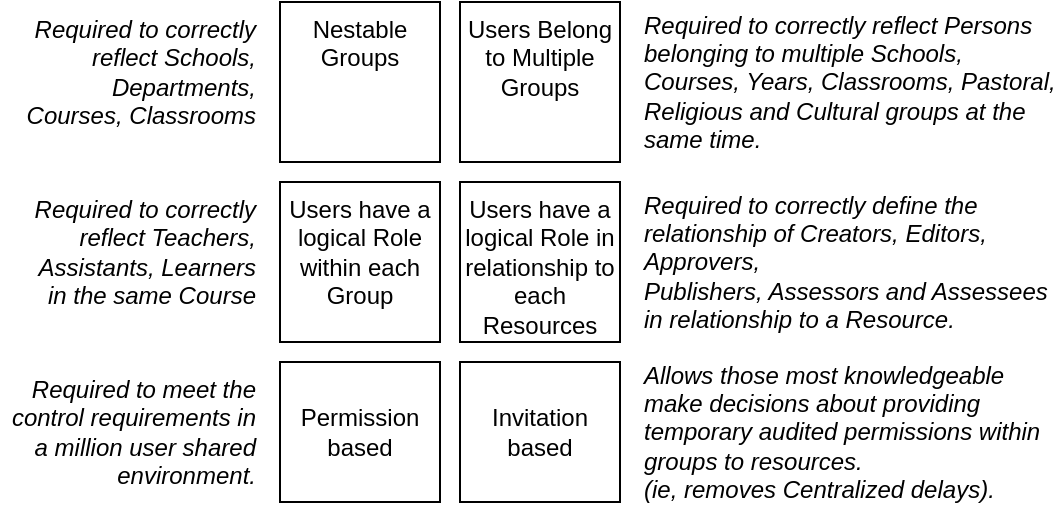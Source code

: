 <mxfile compressed="false" version="20.3.0" type="device">
  <diagram id="1GGxgcg9zpcTlT68tFhP" name="Functionality/Analysis/Capabilities/Users &amp; Group Management">
    <mxGraphModel dx="782" dy="517" grid="1" gridSize="10" guides="1" tooltips="1" connect="1" arrows="1" fold="1" page="1" pageScale="1" pageWidth="827" pageHeight="1169" math="0" shadow="0">
      <root>
        <mxCell id="U2vRWpI0dpXCsrSGyEU3-0" />
        <mxCell id="U2vRWpI0dpXCsrSGyEU3-1" parent="U2vRWpI0dpXCsrSGyEU3-0" />
        <mxCell id="U2vRWpI0dpXCsrSGyEU3-2" value="Users Belong to Multiple Groups" style="rounded=0;whiteSpace=wrap;html=1;fontSize=12;strokeWidth=1;fillColor=none;verticalAlign=top;" parent="U2vRWpI0dpXCsrSGyEU3-1" vertex="1">
          <mxGeometry x="360" y="70" width="80" height="80" as="geometry" />
        </mxCell>
        <mxCell id="U2vRWpI0dpXCsrSGyEU3-3" value="Nestable Groups" style="rounded=0;whiteSpace=wrap;html=1;fontSize=12;strokeWidth=1;fillColor=none;verticalAlign=top;" parent="U2vRWpI0dpXCsrSGyEU3-1" vertex="1">
          <mxGeometry x="270" y="70" width="80" height="80" as="geometry" />
        </mxCell>
        <mxCell id="U2vRWpI0dpXCsrSGyEU3-4" value="Users have a logical Role within each Group" style="rounded=0;whiteSpace=wrap;html=1;fontSize=12;strokeWidth=1;fillColor=none;verticalAlign=top;" parent="U2vRWpI0dpXCsrSGyEU3-1" vertex="1">
          <mxGeometry x="270" y="160" width="80" height="80" as="geometry" />
        </mxCell>
        <mxCell id="U2vRWpI0dpXCsrSGyEU3-9" value="Users have a logical Role in relationship to each Resources" style="rounded=0;whiteSpace=wrap;html=1;fontSize=12;strokeWidth=1;fillColor=none;verticalAlign=top;" parent="U2vRWpI0dpXCsrSGyEU3-1" vertex="1">
          <mxGeometry x="360" y="160" width="80" height="80" as="geometry" />
        </mxCell>
        <mxCell id="RXiOHoOsmugMSRAOVyyB-1" value="Permission based" style="rounded=0;whiteSpace=wrap;html=1;fontSize=12;strokeWidth=1;fillColor=none;verticalAlign=middle;" parent="U2vRWpI0dpXCsrSGyEU3-1" vertex="1">
          <mxGeometry x="270" y="250" width="80" height="70" as="geometry" />
        </mxCell>
        <mxCell id="RXiOHoOsmugMSRAOVyyB-3" value="Invitation based" style="rounded=0;whiteSpace=wrap;html=1;fontSize=12;strokeWidth=1;fillColor=none;verticalAlign=middle;" parent="U2vRWpI0dpXCsrSGyEU3-1" vertex="1">
          <mxGeometry x="360" y="250" width="80" height="70" as="geometry" />
        </mxCell>
        <mxCell id="Ak5vMOKQBrF32ffl_ZrU-1" value="Title" parent="U2vRWpI0dpXCsrSGyEU3-0" visible="0" />
        <mxCell id="RXiOHoOsmugMSRAOVyyB-0" value="&lt;font style=&quot;font-size: 12px&quot;&gt;Diagram: Base System Logical Module - Basic User , Group, Role Capability Requirements - HL&lt;/font&gt;" style="text;strokeColor=none;fillColor=none;html=1;fontSize=12;fontStyle=2;verticalAlign=middle;align=left;shadow=0;glass=0;comic=0;opacity=30;fontColor=#808080;strokeWidth=1;" parent="Ak5vMOKQBrF32ffl_ZrU-1" vertex="1">
          <mxGeometry x="120" y="340" width="560" height="20" as="geometry" />
        </mxCell>
        <mxCell id="Ak5vMOKQBrF32ffl_ZrU-2" value="Notes" parent="U2vRWpI0dpXCsrSGyEU3-0" />
        <mxCell id="U2vRWpI0dpXCsrSGyEU3-5" value="Required to correctly reflect Schools, Departments, Courses, Classrooms" style="rounded=0;whiteSpace=wrap;html=1;fontSize=12;strokeWidth=1;fillColor=none;verticalAlign=top;strokeColor=none;fontStyle=2;align=right;" parent="Ak5vMOKQBrF32ffl_ZrU-2" vertex="1">
          <mxGeometry x="140" y="70" width="120" height="90" as="geometry" />
        </mxCell>
        <mxCell id="U2vRWpI0dpXCsrSGyEU3-8" value="Required to correctly reflect Teachers, Assistants, Learners in the same Course" style="rounded=0;whiteSpace=wrap;html=1;fontSize=12;strokeWidth=1;fillColor=none;verticalAlign=top;strokeColor=none;fontStyle=2;align=right;" parent="Ak5vMOKQBrF32ffl_ZrU-2" vertex="1">
          <mxGeometry x="140" y="160" width="120" height="80" as="geometry" />
        </mxCell>
        <mxCell id="RXiOHoOsmugMSRAOVyyB-5" value="Required to meet the control requirements in a million user shared environment." style="rounded=0;whiteSpace=wrap;html=1;fontSize=12;strokeWidth=1;fillColor=none;verticalAlign=top;strokeColor=none;fontStyle=2;align=right;" parent="Ak5vMOKQBrF32ffl_ZrU-2" vertex="1">
          <mxGeometry x="130" y="250" width="130" height="70" as="geometry" />
        </mxCell>
        <mxCell id="U2vRWpI0dpXCsrSGyEU3-7" value="Required to correctly reflect Persons belonging to multiple Schools, Courses, Years, Classrooms, Pastoral, Religious and Cultural groups at the same time." style="rounded=0;whiteSpace=wrap;html=1;fontSize=12;strokeWidth=1;fillColor=none;verticalAlign=middle;strokeColor=none;fontStyle=2;align=left;" parent="Ak5vMOKQBrF32ffl_ZrU-2" vertex="1">
          <mxGeometry x="450" y="70" width="210" height="80" as="geometry" />
        </mxCell>
        <mxCell id="U2vRWpI0dpXCsrSGyEU3-10" value="Required to correctly define the relationship of Creators, Editors, Approvers,&lt;br&gt;Publishers, Assessors and Assessees in relationship to a Resource." style="rounded=0;whiteSpace=wrap;html=1;fontSize=12;strokeWidth=1;fillColor=none;verticalAlign=middle;strokeColor=none;fontStyle=2;align=left;" parent="Ak5vMOKQBrF32ffl_ZrU-2" vertex="1">
          <mxGeometry x="450" y="160" width="210" height="80" as="geometry" />
        </mxCell>
        <mxCell id="RXiOHoOsmugMSRAOVyyB-4" value="Allows those most knowledgeable make decisions about providing temporary audited permissions within groups to resources. &lt;br&gt;(ie, removes Centralized delays)." style="rounded=0;whiteSpace=wrap;html=1;fontSize=12;strokeWidth=1;fillColor=none;verticalAlign=middle;strokeColor=none;fontStyle=2;align=left;" parent="Ak5vMOKQBrF32ffl_ZrU-2" vertex="1">
          <mxGeometry x="450" y="250" width="210" height="70" as="geometry" />
        </mxCell>
      </root>
    </mxGraphModel>
  </diagram>
</mxfile>
